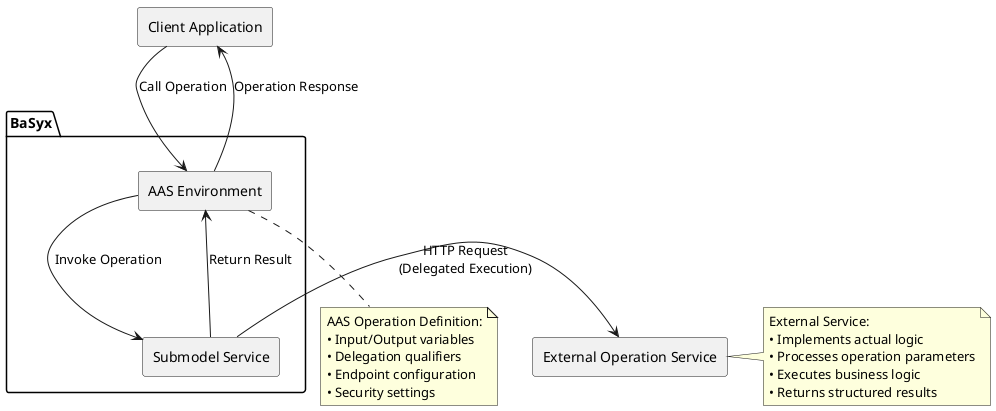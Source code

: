 @startuml
rectangle "Client Application" as client

package "BaSyx" {
    rectangle "AAS Environment" as aasenv
    rectangle "Submodel Service" as smservice
}

rectangle "External Operation Service" as opservice

client -down-> aasenv : Call Operation
aasenv -down-> smservice : Invoke Operation

smservice -right-> opservice : HTTP Request\n(Delegated Execution)
smservice -up-> aasenv : Return Result
aasenv -up-> client : Operation Response

note right of opservice
  External Service:
  • Implements actual logic
  • Processes operation parameters
  • Executes business logic
  • Returns structured results
end note

note bottom of aasenv
  AAS Operation Definition:
  • Input/Output variables
  • Delegation qualifiers
  • Endpoint configuration
  • Security settings
end note
@enduml
